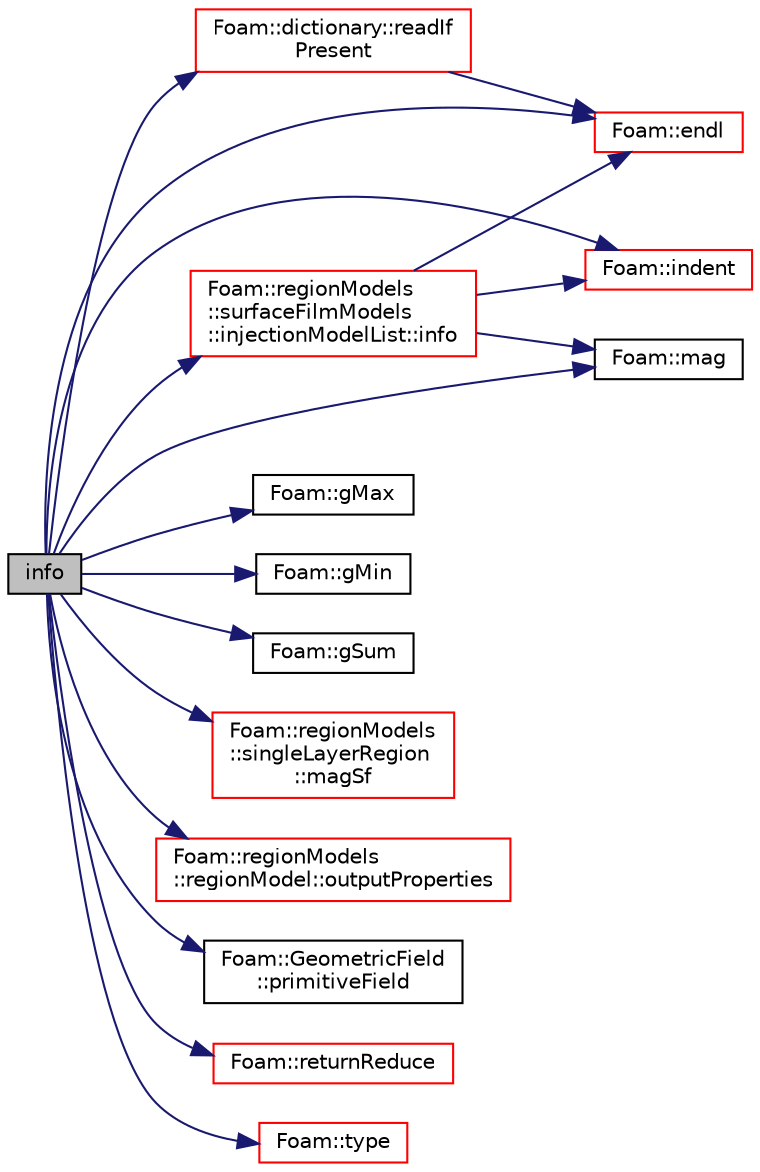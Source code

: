 digraph "info"
{
  bgcolor="transparent";
  edge [fontname="Helvetica",fontsize="10",labelfontname="Helvetica",labelfontsize="10"];
  node [fontname="Helvetica",fontsize="10",shape=record];
  rankdir="LR";
  Node4944 [label="info",height=0.2,width=0.4,color="black", fillcolor="grey75", style="filled", fontcolor="black"];
  Node4944 -> Node4945 [color="midnightblue",fontsize="10",style="solid",fontname="Helvetica"];
  Node4945 [label="Foam::endl",height=0.2,width=0.4,color="red",URL="$a21851.html#a2db8fe02a0d3909e9351bb4275b23ce4",tooltip="Add newline and flush stream. "];
  Node4944 -> Node4947 [color="midnightblue",fontsize="10",style="solid",fontname="Helvetica"];
  Node4947 [label="Foam::gMax",height=0.2,width=0.4,color="black",URL="$a21851.html#ae8d631fb8e841947408bb711abfb1e67"];
  Node4944 -> Node4948 [color="midnightblue",fontsize="10",style="solid",fontname="Helvetica"];
  Node4948 [label="Foam::gMin",height=0.2,width=0.4,color="black",URL="$a21851.html#aca330ee6cfe7d602300dbc5905f8c9f6"];
  Node4944 -> Node4949 [color="midnightblue",fontsize="10",style="solid",fontname="Helvetica"];
  Node4949 [label="Foam::gSum",height=0.2,width=0.4,color="black",URL="$a21851.html#a11b1ebb4c53ad062332767d75ca96328"];
  Node4944 -> Node4950 [color="midnightblue",fontsize="10",style="solid",fontname="Helvetica"];
  Node4950 [label="Foam::indent",height=0.2,width=0.4,color="red",URL="$a21851.html#ae297c57ea5b952a8bc9e4f30f7ea8701",tooltip="Indent stream. "];
  Node4944 -> Node4952 [color="midnightblue",fontsize="10",style="solid",fontname="Helvetica"];
  Node4952 [label="Foam::regionModels\l::surfaceFilmModels\l::injectionModelList::info",height=0.2,width=0.4,color="red",URL="$a30185.html#a535c2aef67becff77ed292ab0eceb44c",tooltip="Provide some info. "];
  Node4952 -> Node4945 [color="midnightblue",fontsize="10",style="solid",fontname="Helvetica"];
  Node4952 -> Node4950 [color="midnightblue",fontsize="10",style="solid",fontname="Helvetica"];
  Node4952 -> Node5028 [color="midnightblue",fontsize="10",style="solid",fontname="Helvetica"];
  Node5028 [label="Foam::mag",height=0.2,width=0.4,color="black",URL="$a21851.html#a929da2a3fdcf3dacbbe0487d3a330dae"];
  Node4944 -> Node5028 [color="midnightblue",fontsize="10",style="solid",fontname="Helvetica"];
  Node4944 -> Node5048 [color="midnightblue",fontsize="10",style="solid",fontname="Helvetica"];
  Node5048 [label="Foam::regionModels\l::singleLayerRegion\l::magSf",height=0.2,width=0.4,color="red",URL="$a30093.html#a731a7fa3f5bd4f856355b52d64f38d1a",tooltip="Return the face area magnitudes / [m2]. "];
  Node4944 -> Node5049 [color="midnightblue",fontsize="10",style="solid",fontname="Helvetica"];
  Node5049 [label="Foam::regionModels\l::regionModel::outputProperties",height=0.2,width=0.4,color="red",URL="$a30073.html#adec676154bcf91a502be115e6bf5137c",tooltip="Return const access to the output properties dictionary. "];
  Node4944 -> Node5050 [color="midnightblue",fontsize="10",style="solid",fontname="Helvetica"];
  Node5050 [label="Foam::GeometricField\l::primitiveField",height=0.2,width=0.4,color="black",URL="$a23249.html#a3d8b34acd265b26c7d4984d1618f9ee2",tooltip="Return a const-reference to the internal field. "];
  Node4944 -> Node4955 [color="midnightblue",fontsize="10",style="solid",fontname="Helvetica"];
  Node4955 [label="Foam::dictionary::readIf\lPresent",height=0.2,width=0.4,color="red",URL="$a27129.html#ad4bd008e6ee208313f2c3a963ee1170d",tooltip="Find an entry if present, and assign to T. "];
  Node4955 -> Node4945 [color="midnightblue",fontsize="10",style="solid",fontname="Helvetica"];
  Node4944 -> Node5007 [color="midnightblue",fontsize="10",style="solid",fontname="Helvetica"];
  Node5007 [label="Foam::returnReduce",height=0.2,width=0.4,color="red",URL="$a21851.html#a8d528a67d2a9c6fe4fb94bc86872624b"];
  Node4944 -> Node5051 [color="midnightblue",fontsize="10",style="solid",fontname="Helvetica"];
  Node5051 [label="Foam::type",height=0.2,width=0.4,color="red",URL="$a21851.html#aec48583af672626378f501eb9fc32cd1",tooltip="Return the file type: DIRECTORY or FILE. "];
}
